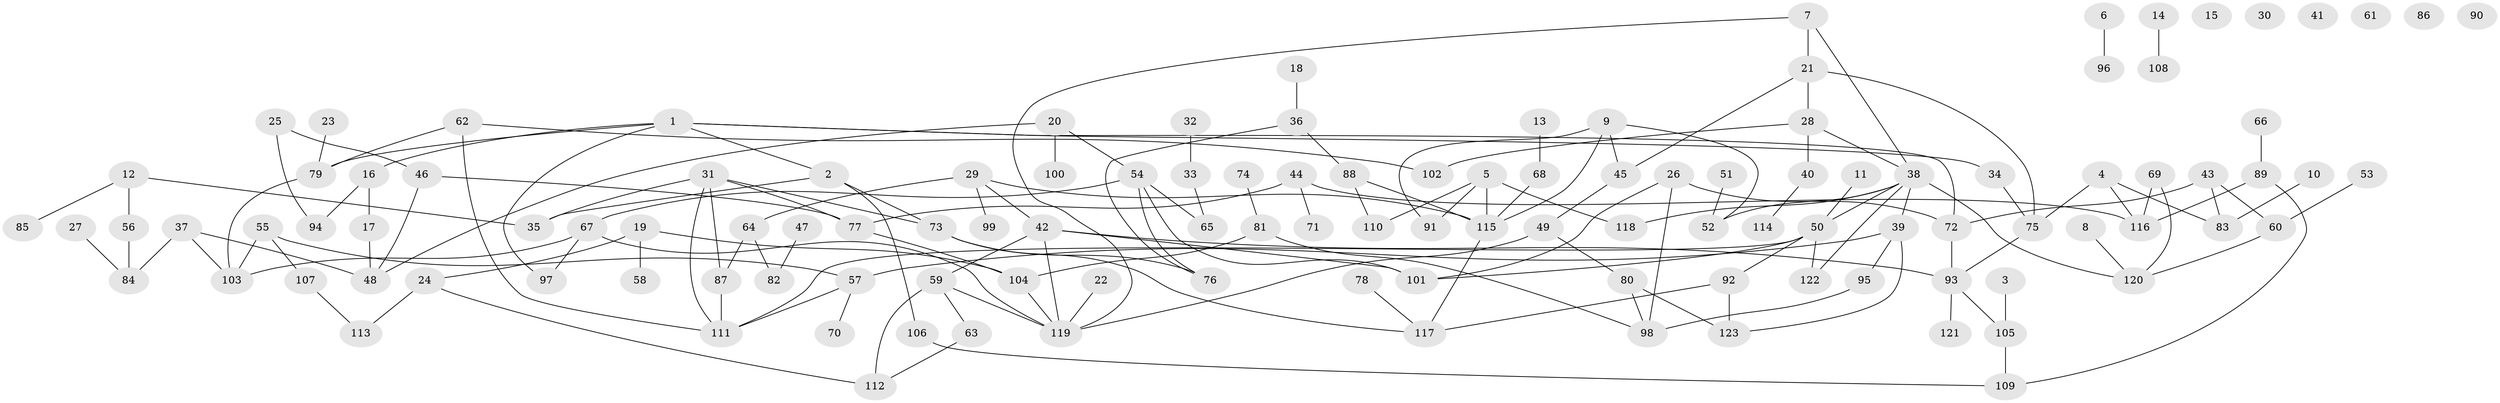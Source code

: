 // coarse degree distribution, {7: 0.011904761904761904, 4: 0.20238095238095238, 1: 0.21428571428571427, 5: 0.10714285714285714, 2: 0.17857142857142858, 0: 0.08333333333333333, 6: 0.011904761904761904, 3: 0.15476190476190477, 10: 0.011904761904761904, 9: 0.011904761904761904, 8: 0.011904761904761904}
// Generated by graph-tools (version 1.1) at 2025/41/03/06/25 10:41:22]
// undirected, 123 vertices, 162 edges
graph export_dot {
graph [start="1"]
  node [color=gray90,style=filled];
  1;
  2;
  3;
  4;
  5;
  6;
  7;
  8;
  9;
  10;
  11;
  12;
  13;
  14;
  15;
  16;
  17;
  18;
  19;
  20;
  21;
  22;
  23;
  24;
  25;
  26;
  27;
  28;
  29;
  30;
  31;
  32;
  33;
  34;
  35;
  36;
  37;
  38;
  39;
  40;
  41;
  42;
  43;
  44;
  45;
  46;
  47;
  48;
  49;
  50;
  51;
  52;
  53;
  54;
  55;
  56;
  57;
  58;
  59;
  60;
  61;
  62;
  63;
  64;
  65;
  66;
  67;
  68;
  69;
  70;
  71;
  72;
  73;
  74;
  75;
  76;
  77;
  78;
  79;
  80;
  81;
  82;
  83;
  84;
  85;
  86;
  87;
  88;
  89;
  90;
  91;
  92;
  93;
  94;
  95;
  96;
  97;
  98;
  99;
  100;
  101;
  102;
  103;
  104;
  105;
  106;
  107;
  108;
  109;
  110;
  111;
  112;
  113;
  114;
  115;
  116;
  117;
  118;
  119;
  120;
  121;
  122;
  123;
  1 -- 2;
  1 -- 16;
  1 -- 34;
  1 -- 72;
  1 -- 79;
  1 -- 97;
  2 -- 35;
  2 -- 73;
  2 -- 106;
  3 -- 105;
  4 -- 75;
  4 -- 83;
  4 -- 116;
  5 -- 91;
  5 -- 110;
  5 -- 115;
  5 -- 118;
  6 -- 96;
  7 -- 21;
  7 -- 38;
  7 -- 119;
  8 -- 120;
  9 -- 45;
  9 -- 52;
  9 -- 91;
  9 -- 115;
  10 -- 83;
  11 -- 50;
  12 -- 35;
  12 -- 56;
  12 -- 85;
  13 -- 68;
  14 -- 108;
  16 -- 17;
  16 -- 94;
  17 -- 48;
  18 -- 36;
  19 -- 24;
  19 -- 58;
  19 -- 104;
  20 -- 48;
  20 -- 54;
  20 -- 100;
  21 -- 28;
  21 -- 45;
  21 -- 75;
  22 -- 119;
  23 -- 79;
  24 -- 112;
  24 -- 113;
  25 -- 46;
  25 -- 94;
  26 -- 72;
  26 -- 98;
  26 -- 101;
  27 -- 84;
  28 -- 38;
  28 -- 40;
  28 -- 102;
  29 -- 42;
  29 -- 64;
  29 -- 99;
  29 -- 115;
  31 -- 35;
  31 -- 73;
  31 -- 77;
  31 -- 87;
  31 -- 111;
  32 -- 33;
  33 -- 65;
  34 -- 75;
  36 -- 76;
  36 -- 88;
  37 -- 48;
  37 -- 84;
  37 -- 103;
  38 -- 39;
  38 -- 50;
  38 -- 52;
  38 -- 118;
  38 -- 120;
  38 -- 122;
  39 -- 57;
  39 -- 95;
  39 -- 123;
  40 -- 114;
  42 -- 59;
  42 -- 93;
  42 -- 101;
  42 -- 119;
  43 -- 60;
  43 -- 72;
  43 -- 83;
  44 -- 71;
  44 -- 77;
  44 -- 116;
  45 -- 49;
  46 -- 48;
  46 -- 77;
  47 -- 82;
  49 -- 80;
  49 -- 119;
  50 -- 92;
  50 -- 101;
  50 -- 111;
  50 -- 122;
  51 -- 52;
  53 -- 60;
  54 -- 65;
  54 -- 67;
  54 -- 76;
  54 -- 101;
  55 -- 57;
  55 -- 103;
  55 -- 107;
  56 -- 84;
  57 -- 70;
  57 -- 111;
  59 -- 63;
  59 -- 112;
  59 -- 119;
  60 -- 120;
  62 -- 79;
  62 -- 102;
  62 -- 111;
  63 -- 112;
  64 -- 82;
  64 -- 87;
  66 -- 89;
  67 -- 97;
  67 -- 103;
  67 -- 119;
  68 -- 115;
  69 -- 116;
  69 -- 120;
  72 -- 93;
  73 -- 76;
  73 -- 117;
  74 -- 81;
  75 -- 93;
  77 -- 104;
  78 -- 117;
  79 -- 103;
  80 -- 98;
  80 -- 123;
  81 -- 98;
  81 -- 104;
  87 -- 111;
  88 -- 110;
  88 -- 115;
  89 -- 109;
  89 -- 116;
  92 -- 117;
  92 -- 123;
  93 -- 105;
  93 -- 121;
  95 -- 98;
  104 -- 119;
  105 -- 109;
  106 -- 109;
  107 -- 113;
  115 -- 117;
}
